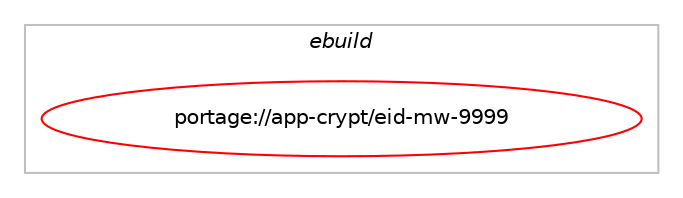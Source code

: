 digraph prolog {

# *************
# Graph options
# *************

newrank=true;
concentrate=true;
compound=true;
graph [rankdir=LR,fontname=Helvetica,fontsize=10,ranksep=1.5];#, ranksep=2.5, nodesep=0.2];
edge  [arrowhead=vee];
node  [fontname=Helvetica,fontsize=10];

# **********
# The ebuild
# **********

subgraph cluster_leftcol {
color=gray;
label=<<i>ebuild</i>>;
id [label="portage://app-crypt/eid-mw-9999", color=red, width=4, href="../app-crypt/eid-mw-9999.svg"];
}

# ****************
# The dependencies
# ****************

subgraph cluster_midcol {
color=gray;
label=<<i>dependencies</i>>;
subgraph cluster_compile {
fillcolor="#eeeeee";
style=filled;
label=<<i>compile</i>>;
# *** BEGIN UNKNOWN DEPENDENCY TYPE (TODO) ***
# id -> equal(use_conditional_group(positive,gtk,portage://app-crypt/eid-mw-9999,[package_dependency(portage://app-crypt/eid-mw-9999,install,no,x11-libs,gdk-pixbuf,none,[,,],[],[use(enable(jpeg),none)]),package_dependency(portage://app-crypt/eid-mw-9999,install,no,x11-libs,gtk+,none,[,,],[slot(3)],[]),package_dependency(portage://app-crypt/eid-mw-9999,install,no,dev-libs,libxml2,none,[,,],[],[]),package_dependency(portage://app-crypt/eid-mw-9999,install,no,net-misc,curl,none,[,,],[],[use(enable(ssl),none)]),package_dependency(portage://app-crypt/eid-mw-9999,install,no,net-libs,libproxy,none,[,,],[],[]),package_dependency(portage://app-crypt/eid-mw-9999,install,no,app-crypt,pinentry,none,[,,],[],[use(enable(gtk),none)])]))
# *** END UNKNOWN DEPENDENCY TYPE (TODO) ***

# *** BEGIN UNKNOWN DEPENDENCY TYPE (TODO) ***
# id -> equal(use_conditional_group(positive,p11-kit,portage://app-crypt/eid-mw-9999,[package_dependency(portage://app-crypt/eid-mw-9999,install,no,app-crypt,p11-kit,none,[,,],[],[])]))
# *** END UNKNOWN DEPENDENCY TYPE (TODO) ***

# *** BEGIN UNKNOWN DEPENDENCY TYPE (TODO) ***
# id -> equal(package_dependency(portage://app-crypt/eid-mw-9999,install,no,sys-apps,pcsc-lite,none,[,,],[],[]))
# *** END UNKNOWN DEPENDENCY TYPE (TODO) ***

}
subgraph cluster_compileandrun {
fillcolor="#eeeeee";
style=filled;
label=<<i>compile and run</i>>;
}
subgraph cluster_run {
fillcolor="#eeeeee";
style=filled;
label=<<i>run</i>>;
# *** BEGIN UNKNOWN DEPENDENCY TYPE (TODO) ***
# id -> equal(use_conditional_group(positive,gtk,portage://app-crypt/eid-mw-9999,[package_dependency(portage://app-crypt/eid-mw-9999,run,no,x11-libs,gdk-pixbuf,none,[,,],[],[use(enable(jpeg),none)]),package_dependency(portage://app-crypt/eid-mw-9999,run,no,x11-libs,gtk+,none,[,,],[slot(3)],[]),package_dependency(portage://app-crypt/eid-mw-9999,run,no,dev-libs,libxml2,none,[,,],[],[]),package_dependency(portage://app-crypt/eid-mw-9999,run,no,net-misc,curl,none,[,,],[],[use(enable(ssl),none)]),package_dependency(portage://app-crypt/eid-mw-9999,run,no,net-libs,libproxy,none,[,,],[],[]),package_dependency(portage://app-crypt/eid-mw-9999,run,no,app-crypt,pinentry,none,[,,],[],[use(enable(gtk),none)])]))
# *** END UNKNOWN DEPENDENCY TYPE (TODO) ***

# *** BEGIN UNKNOWN DEPENDENCY TYPE (TODO) ***
# id -> equal(use_conditional_group(positive,p11-kit,portage://app-crypt/eid-mw-9999,[package_dependency(portage://app-crypt/eid-mw-9999,run,no,app-crypt,p11-kit,none,[,,],[],[])]))
# *** END UNKNOWN DEPENDENCY TYPE (TODO) ***

# *** BEGIN UNKNOWN DEPENDENCY TYPE (TODO) ***
# id -> equal(package_dependency(portage://app-crypt/eid-mw-9999,run,no,sys-apps,pcsc-lite,none,[,,],[],[]))
# *** END UNKNOWN DEPENDENCY TYPE (TODO) ***

}
}

# **************
# The candidates
# **************

subgraph cluster_choices {
rank=same;
color=gray;
label=<<i>candidates</i>>;

}

}
